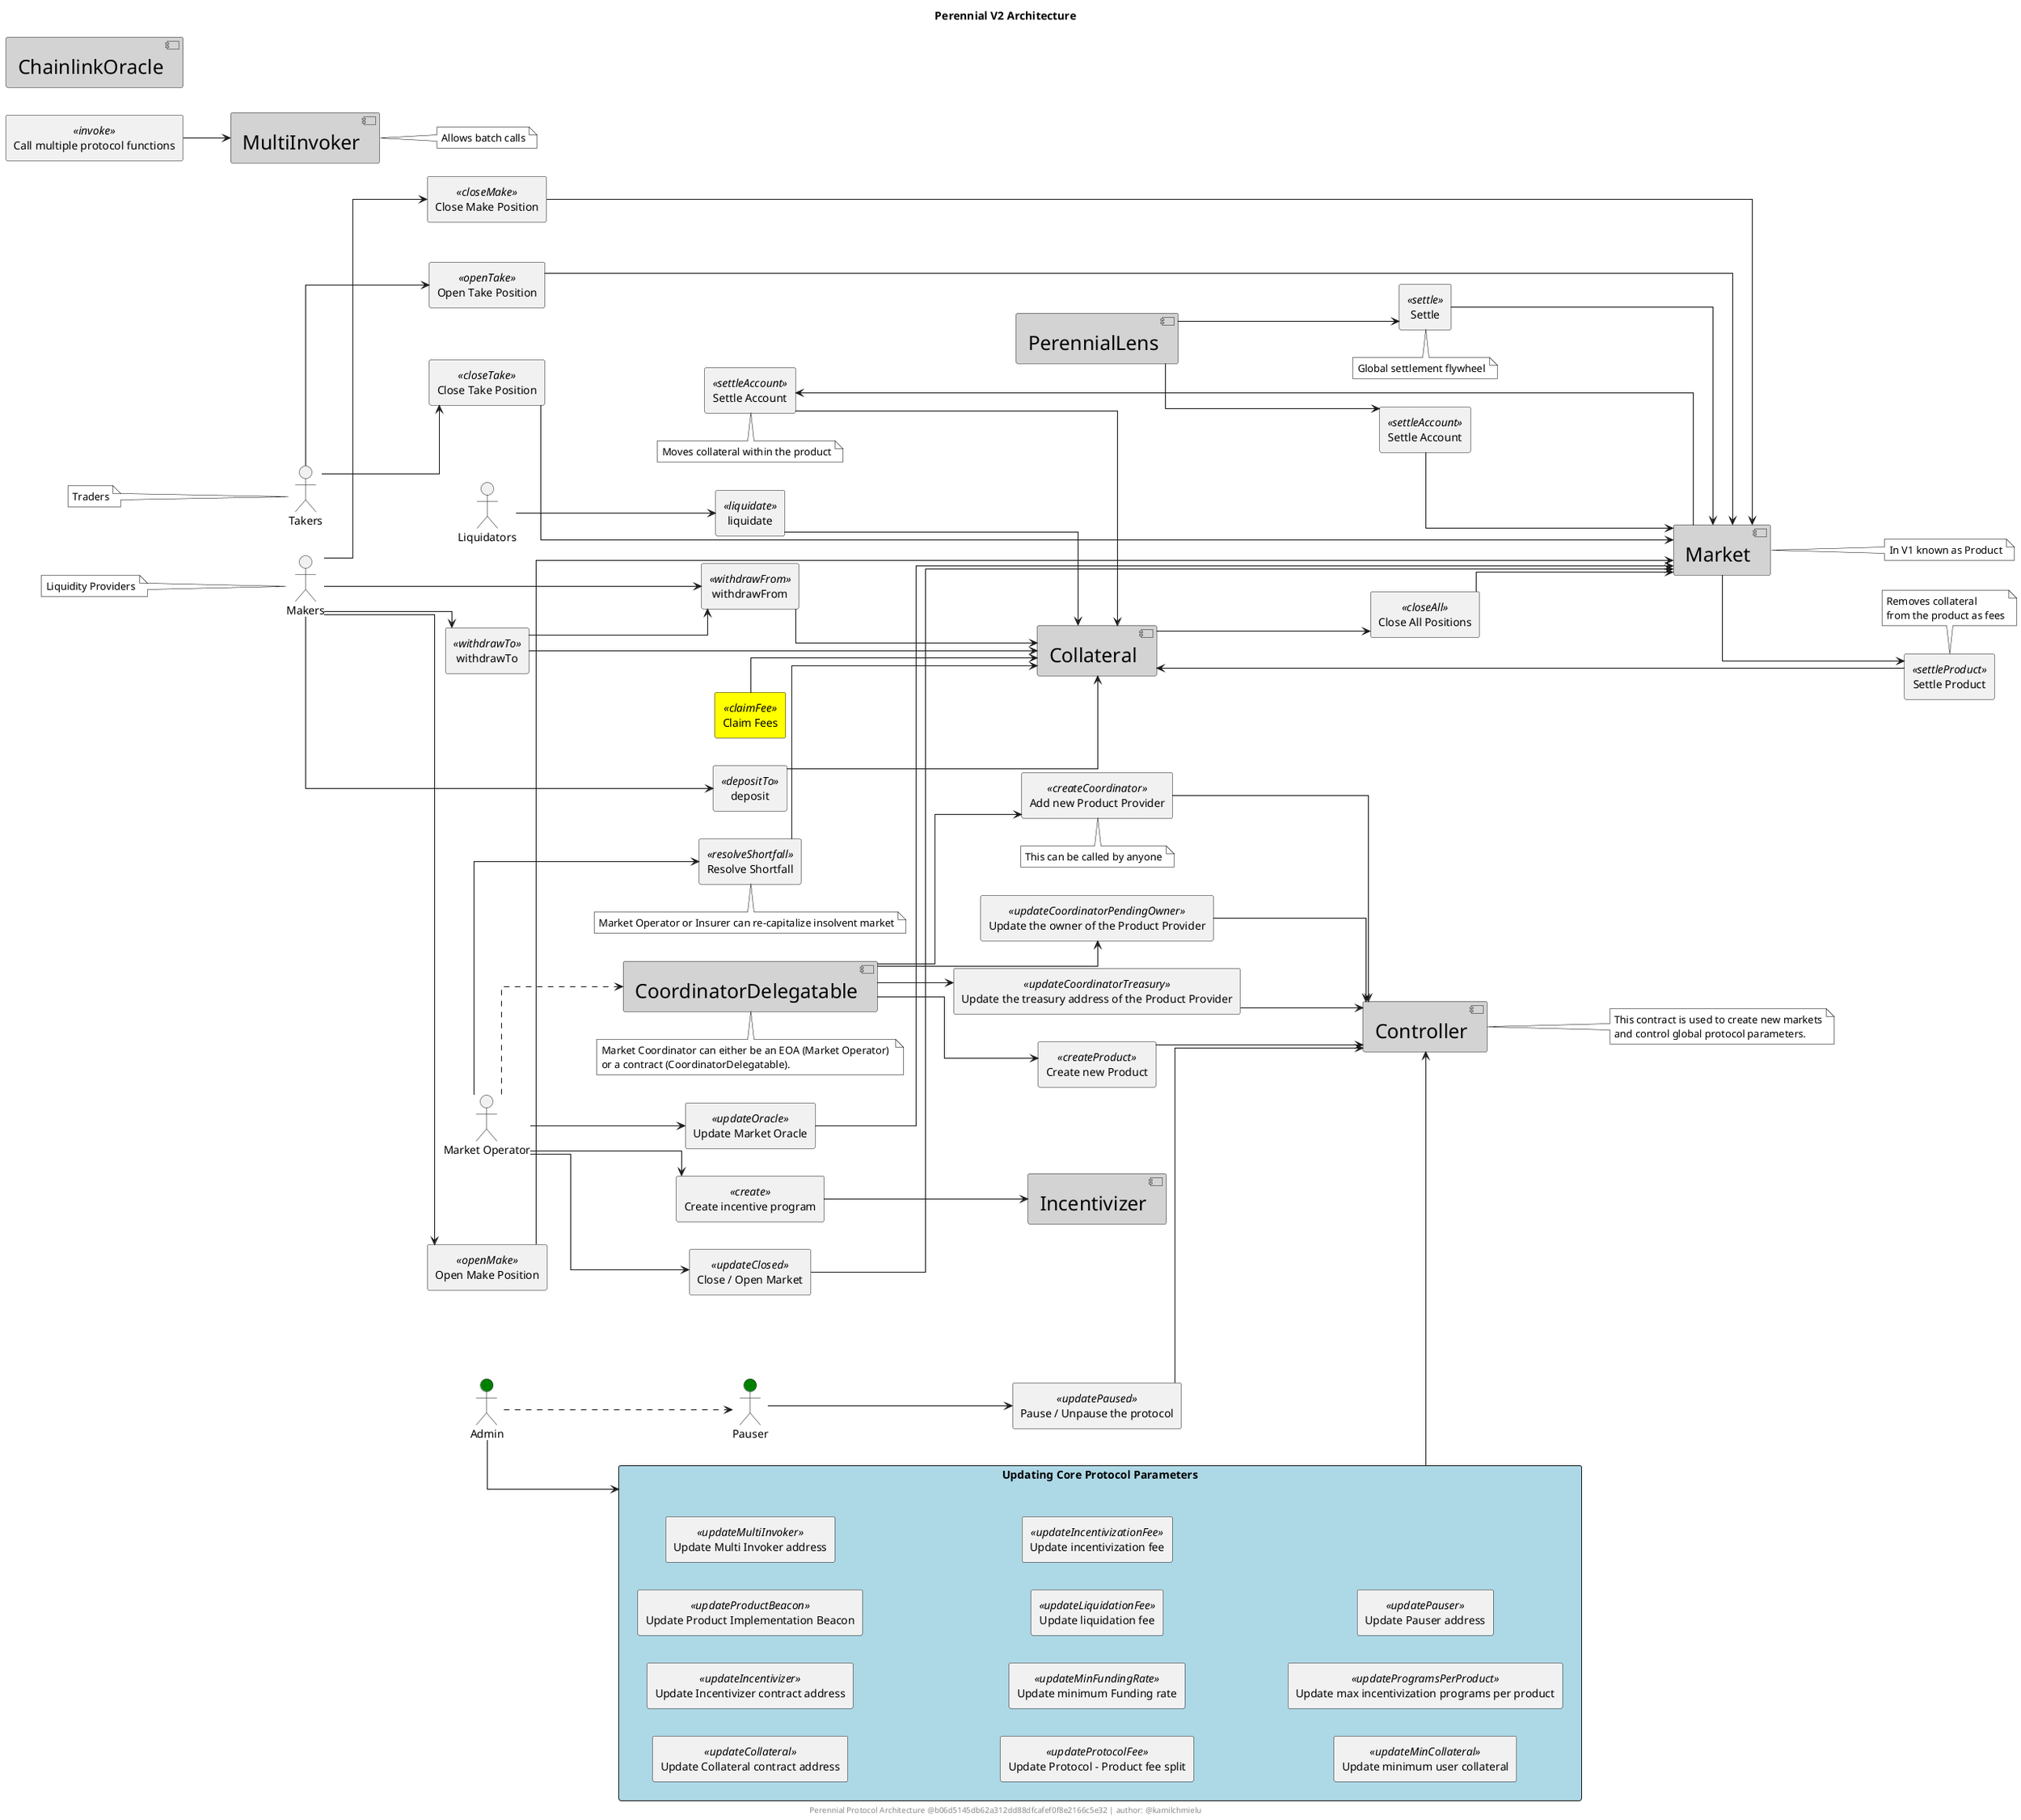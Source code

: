 @startuml PerennialArchitecture
title Perennial V2 Architecture

left to right direction

skinparam linetype ortho 

skinparam note {
    BorderColor black
    BackgroundColor white
    FontColor black
}
skinparam component {
    FontSize 25
    BackgroundColor lightgray
}

/' Actors '/
actor Liquidators

together {
    actor Makers
    actor Takers
}

actor "Market Operator" as MarketOperator

together {
    actor Admin #green
    actor Pauser #green
}


/' //////////////////////////////////////////////////////////////////
//                           Core Contracts                        //
////////////////////////////////////////////////////////////////// '/

component Market

component Collateral

component MultiInvoker 

component ChainlinkOracle 

component Incentivizer 

component Controller

component CoordinatorDelegatable 

component PerennialLens

/' //////////////////////////////////////////////////////////////////
//                       Contract Functions                        //
////////////////////////////////////////////////////////////////// '/

/'Collateral'/
rectangle deposit <<depositTo>>
rectangle withdrawFrom <<withdrawFrom>>
rectangle withdrawTo <<withdrawTo>>
rectangle liquidate <<liquidate>>
rectangle "Settle Account" as collateral_settleAccount <<settleAccount>>
rectangle "Settle Product" as collateral_settleProduct <<settleProduct>>
rectangle "Resolve Shortfall" as resolveShortfall <<resolveShortfall>>
rectangle "Claim Fees" as claimFee <<claimFee>> #yellow

/'Market'/
rectangle "Open Take Position" as openTake <<openTake>>
rectangle "Close Take Position" as closeTake <<closeTake>>
rectangle "Open Make Position" as openMake <<openMake>>
rectangle "Close Make Position" as closeMake <<closeMake>>
rectangle "Settle" as market_settle <<settle>>
rectangle "Settle Account" as market_settleAccount <<settleAccount>>
rectangle "Close All Positions" as closeAll <<closeAll>>
rectangle "Close / Open Market" as updateClosed <<updateClosed>>
rectangle "Update Market Oracle" as updateOracle <<updateOracle>>

/'Controller'/
rectangle "Create new Product" as createProduct <<createProduct>>
rectangle "Add new Product Provider" as createCoordinator <<createCoordinator>>
rectangle "Update the owner of the Product Provider" as updateCoordinator <<updateCoordinatorPendingOwner>>
rectangle "Update the treasury address of the Product Provider" as updateTreasury <<updateCoordinatorTreasury>>
rectangle "Updating Core Protocol Parameters" as UPDATE_PROTOCOL_PARAMS #lightblue {
    rectangle "Update Collateral contract address" as updateCollateral <<updateCollateral>>
    rectangle "Update Incentivizer contract address" as updateIncentivizer <<updateIncentivizer>>
    rectangle "Update Product Implementation Beacon" as updateProductBeacon <<updateProductBeacon>>
    rectangle "Update Multi Invoker address" as updateMultiInvoker <<updateMultiInvoker>>
    rectangle "Update Protocol - Product fee split" as updateProtocolFee <<updateProtocolFee>>
    rectangle "Update minimum Funding rate" as updateMinFundingRate <<updateMinFundingRate>>
    rectangle "Update liquidation fee" as updateLiquidationFee <<updateLiquidationFee>>
    rectangle "Update incentivization fee" as updateIncentivizationFee <<updateIncentivizationFee>>
    rectangle "Update minimum user collateral" as updateMinCollateral <<updateMinCollateral>>
    rectangle "Update max incentivization programs per product" as updateProgramsPerProduct <<updateProgramsPerProduct>>
    rectangle "Update Pauser address" as updatePauser <<updatePauser>>
}
rectangle "Pause / Unpause the protocol" as pause <<updatePaused>>

/'MultiInvoker'/
rectangle "Call multiple protocol functions" as invoke <<invoke>>

/'Incentivizer'/
rectangle "Create incentive program" as incentivizer_create <<create>>

/'CoordinatorDelegatable'/

/'PerennialLens'/

/' //////////////////////////////////////////////////////////////////
//                           Connections                           //
////////////////////////////////////////////////////////////////// '/

'Collateral contract functions'
deposit --> Collateral
withdrawTo --> Collateral
withdrawFrom --> Collateral
withdrawTo --> withdrawFrom
liquidate --> Collateral
collateral_settleAccount --> Collateral
collateral_settleProduct --> Collateral
claimFee --> Collateral
resolveShortfall --> Collateral
'Calls to Collateral contract functions'
Makers --> deposit
Makers --> withdrawTo
Makers --> withdrawFrom
Liquidators --> liquidate
Market --> collateral_settleAccount 
Market --> collateral_settleProduct 
MarketOperator --> resolveShortfall

'Market functions'
openMake --> Market
closeMake --> Market
openTake --> Market
closeTake --> Market
market_settle --> Market
market_settleAccount --> Market
closeAll --> Market
updateClosed --> Market
updateOracle --> Market
'Calls to Market contract functions'
Makers --> openMake 
Makers --> closeMake 
Takers --> openTake
Takers --> closeTake
Collateral --> closeAll
MarketOperator --> updateClosed
MarketOperator --> updateOracle
PerennialLens --> market_settle
PerennialLens --> market_settleAccount

'Controller functions'
createProduct --> Controller
createCoordinator --> Controller
updateCoordinator --> Controller
updateTreasury --> Controller
UPDATE_PROTOCOL_PARAMS --> Controller
pause --> Controller

'Calls to Controller functions'
CoordinatorDelegatable --> createCoordinator
CoordinatorDelegatable --> updateCoordinator
CoordinatorDelegatable --> updateTreasury
CoordinatorDelegatable --> createProduct
Admin --> UPDATE_PROTOCOL_PARAMS
Pauser --> pause

'MultiInvoker functions'
invoke --> MultiInvoker

'Incentivizer functions'
incentivizer_create --> Incentivizer

'Calls to Incentivizer functions'
MarketOperator --> incentivizer_create

'Other'
MarketOperator .-> CoordinatorDelegatable
Admin .-> Pauser

/' //////////////////////////////////////////////////////////////////
//                             Notes                               //
////////////////////////////////////////////////////////////////// '/

note bottom of collateral_settleAccount: Moves collateral within the product 
note top of collateral_settleProduct 
    Removes collateral
    from the product as fees
end note
note right of MultiInvoker: Allows batch calls
note right of Market: In V1 known as Product
note left of Makers: Liquidity Providers
note left of Takers: Traders
note bottom of resolveShortfall: Market Operator or Insurer can re-capitalize insolvent market
note bottom of createCoordinator: This can be called by anyone
note bottom of market_settle: Global settlement flywheel
note right of Controller
    This contract is used to create new markets
    and control global protocol parameters.
end note
note bottom of CoordinatorDelegatable
    Market Coordinator can either be an EOA (Market Operator) 
    or a contract (CoordinatorDelegatable).
end note

footer Perennial Protocol Architecture @b06d5145db62a312dd88dfcafef0f8e2166c5e32 | author: @kamilchmielu
@enduml
